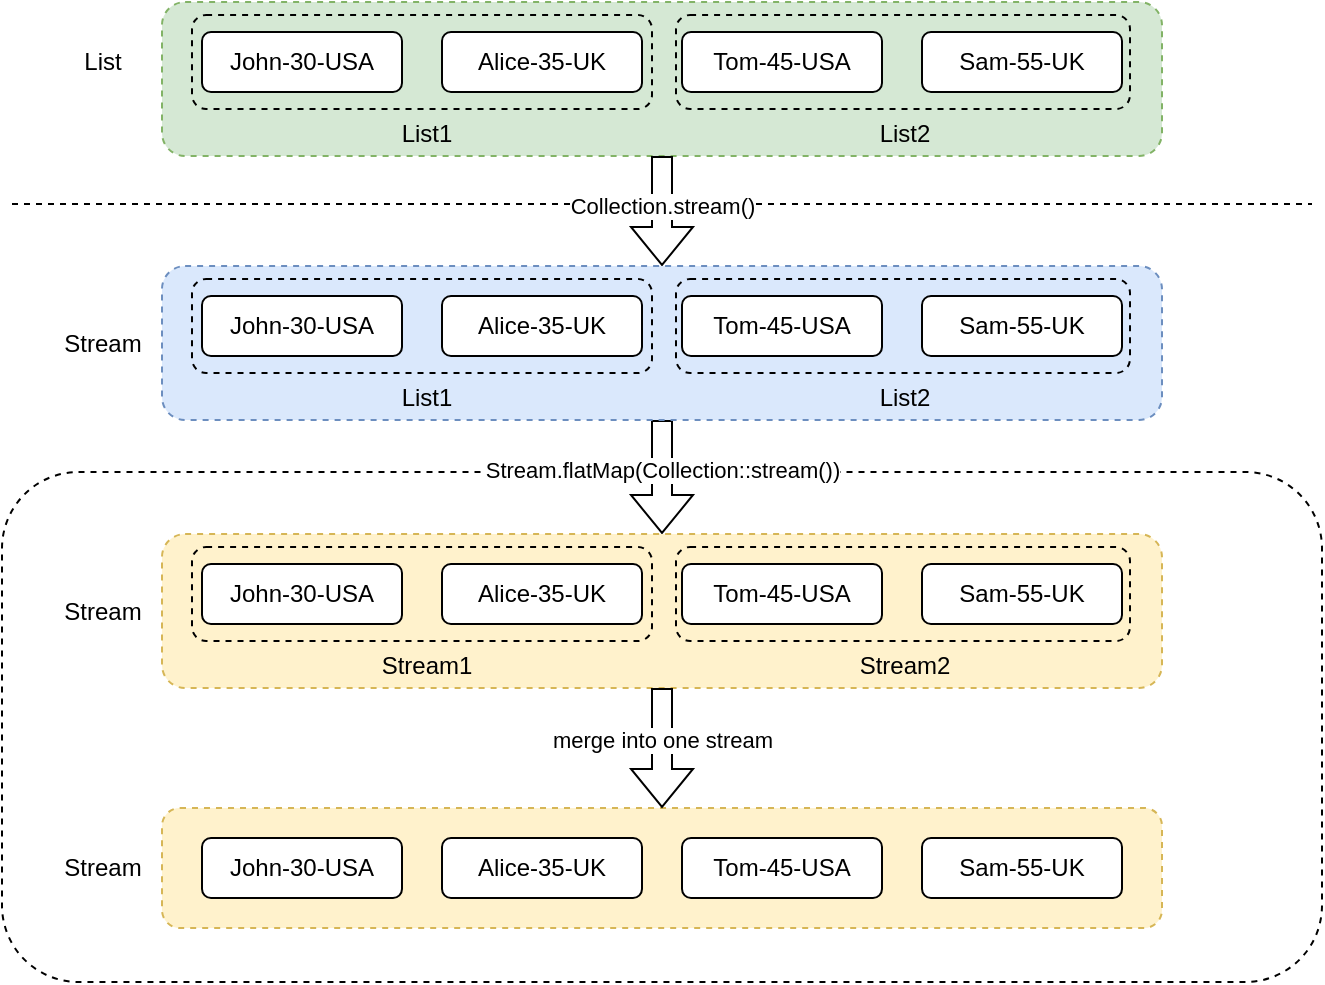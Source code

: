 <mxfile version="24.5.1" type="device">
  <diagram name="第 1 页" id="ucdzHPmyJ2J6GfFSBA6N">
    <mxGraphModel dx="708" dy="532" grid="1" gridSize="10" guides="1" tooltips="1" connect="1" arrows="1" fold="1" page="1" pageScale="1" pageWidth="1169" pageHeight="827" math="0" shadow="0">
      <root>
        <mxCell id="0" />
        <mxCell id="1" parent="0" />
        <mxCell id="biIRqhmJbugQj_Tld155-61" value="" style="rounded=1;whiteSpace=wrap;html=1;fillColor=none;dashed=1;" vertex="1" parent="1">
          <mxGeometry x="30" y="255" width="660" height="255" as="geometry" />
        </mxCell>
        <mxCell id="biIRqhmJbugQj_Tld155-1" value="List" style="text;html=1;align=center;verticalAlign=middle;resizable=0;points=[];autosize=1;strokeColor=none;fillColor=none;comic=0;jiggle=2;enumerate=0;backgroundOutline=0;" vertex="1" parent="1">
          <mxGeometry x="60" y="35" width="40" height="30" as="geometry" />
        </mxCell>
        <mxCell id="biIRqhmJbugQj_Tld155-2" value="" style="rounded=1;whiteSpace=wrap;html=1;dashed=1;fillColor=#d5e8d4;strokeColor=#82b366;comic=0;jiggle=2;enumerate=0;backgroundOutline=0;" vertex="1" parent="1">
          <mxGeometry x="110" y="20" width="500" height="77" as="geometry" />
        </mxCell>
        <mxCell id="biIRqhmJbugQj_Tld155-3" value="John-30-USA" style="rounded=1;whiteSpace=wrap;html=1;comic=0;jiggle=2;enumerate=0;backgroundOutline=0;" vertex="1" parent="1">
          <mxGeometry x="130" y="35" width="100" height="30" as="geometry" />
        </mxCell>
        <mxCell id="biIRqhmJbugQj_Tld155-4" value="Alice-35-UK" style="rounded=1;whiteSpace=wrap;html=1;comic=0;jiggle=2;enumerate=0;backgroundOutline=0;" vertex="1" parent="1">
          <mxGeometry x="250" y="35" width="100" height="30" as="geometry" />
        </mxCell>
        <mxCell id="biIRqhmJbugQj_Tld155-5" value="Tom-45-USA" style="rounded=1;whiteSpace=wrap;html=1;comic=0;jiggle=2;enumerate=0;backgroundOutline=0;" vertex="1" parent="1">
          <mxGeometry x="370" y="35" width="100" height="30" as="geometry" />
        </mxCell>
        <mxCell id="biIRqhmJbugQj_Tld155-6" value="Sam-55-UK" style="rounded=1;whiteSpace=wrap;html=1;comic=0;jiggle=2;enumerate=0;backgroundOutline=0;" vertex="1" parent="1">
          <mxGeometry x="490" y="35" width="100" height="30" as="geometry" />
        </mxCell>
        <mxCell id="biIRqhmJbugQj_Tld155-8" value="Stream" style="text;html=1;align=center;verticalAlign=middle;resizable=0;points=[];autosize=1;strokeColor=none;fillColor=none;comic=0;jiggle=2;enumerate=0;backgroundOutline=0;" vertex="1" parent="1">
          <mxGeometry x="50" y="175.5" width="60" height="30" as="geometry" />
        </mxCell>
        <mxCell id="biIRqhmJbugQj_Tld155-14" value="" style="endArrow=none;dashed=1;html=1;rounded=0;strokeWidth=1;comic=0;jiggle=2;enumerate=0;backgroundOutline=0;" edge="1" parent="1">
          <mxGeometry width="50" height="50" relative="1" as="geometry">
            <mxPoint x="35" y="121" as="sourcePoint" />
            <mxPoint x="685" y="121" as="targetPoint" />
          </mxGeometry>
        </mxCell>
        <mxCell id="biIRqhmJbugQj_Tld155-15" value="" style="shape=flexArrow;endArrow=classic;html=1;rounded=0;entryX=0.5;entryY=0;entryDx=0;entryDy=0;exitX=0.5;exitY=1;exitDx=0;exitDy=0;comic=0;jiggle=2;enumerate=0;backgroundOutline=0;" edge="1" parent="1" source="biIRqhmJbugQj_Tld155-2" target="biIRqhmJbugQj_Tld155-30">
          <mxGeometry width="50" height="50" relative="1" as="geometry">
            <mxPoint x="320" y="150" as="sourcePoint" />
            <mxPoint x="360" y="157" as="targetPoint" />
          </mxGeometry>
        </mxCell>
        <mxCell id="biIRqhmJbugQj_Tld155-16" value="Collection.stream()" style="edgeLabel;html=1;align=center;verticalAlign=middle;resizable=0;points=[];comic=0;jiggle=2;enumerate=0;backgroundOutline=0;" vertex="1" connectable="0" parent="biIRqhmJbugQj_Tld155-15">
          <mxGeometry x="-0.431" y="1" relative="1" as="geometry">
            <mxPoint x="-1" y="9" as="offset" />
          </mxGeometry>
        </mxCell>
        <mxCell id="biIRqhmJbugQj_Tld155-24" value="" style="shape=flexArrow;endArrow=classic;html=1;rounded=0;entryX=0.5;entryY=0;entryDx=0;entryDy=0;exitX=0.5;exitY=1;exitDx=0;exitDy=0;comic=0;jiggle=2;enumerate=0;backgroundOutline=0;" edge="1" parent="1" target="biIRqhmJbugQj_Tld155-40" source="biIRqhmJbugQj_Tld155-30">
          <mxGeometry width="50" height="50" relative="1" as="geometry">
            <mxPoint x="360" y="247" as="sourcePoint" />
            <mxPoint x="360" y="312" as="targetPoint" />
          </mxGeometry>
        </mxCell>
        <mxCell id="biIRqhmJbugQj_Tld155-25" value="Stream.flatMap(Collection::stream())" style="edgeLabel;html=1;align=center;verticalAlign=middle;resizable=0;points=[];comic=0;jiggle=2;enumerate=0;backgroundOutline=0;" vertex="1" connectable="0" parent="biIRqhmJbugQj_Tld155-24">
          <mxGeometry x="-0.431" y="1" relative="1" as="geometry">
            <mxPoint x="-1" y="9" as="offset" />
          </mxGeometry>
        </mxCell>
        <mxCell id="biIRqhmJbugQj_Tld155-26" value="" style="rounded=1;whiteSpace=wrap;html=1;fillColor=none;dashed=1;" vertex="1" parent="1">
          <mxGeometry x="125" y="26.5" width="230" height="47" as="geometry" />
        </mxCell>
        <mxCell id="biIRqhmJbugQj_Tld155-27" value="List1" style="text;html=1;align=center;verticalAlign=middle;resizable=0;points=[];autosize=1;strokeColor=none;fillColor=none;" vertex="1" parent="1">
          <mxGeometry x="217" y="70.5" width="50" height="30" as="geometry" />
        </mxCell>
        <mxCell id="biIRqhmJbugQj_Tld155-28" value="" style="rounded=1;whiteSpace=wrap;html=1;fillColor=none;dashed=1;" vertex="1" parent="1">
          <mxGeometry x="367" y="26.5" width="227" height="47" as="geometry" />
        </mxCell>
        <mxCell id="biIRqhmJbugQj_Tld155-29" value="List2" style="text;html=1;align=center;verticalAlign=middle;resizable=0;points=[];autosize=1;strokeColor=none;fillColor=none;" vertex="1" parent="1">
          <mxGeometry x="455.5" y="70.5" width="50" height="30" as="geometry" />
        </mxCell>
        <mxCell id="biIRqhmJbugQj_Tld155-30" value="" style="rounded=1;whiteSpace=wrap;html=1;dashed=1;fillColor=#dae8fc;strokeColor=#6c8ebf;comic=0;jiggle=2;enumerate=0;backgroundOutline=0;" vertex="1" parent="1">
          <mxGeometry x="110" y="152" width="500" height="77" as="geometry" />
        </mxCell>
        <mxCell id="biIRqhmJbugQj_Tld155-31" value="John-30-USA" style="rounded=1;whiteSpace=wrap;html=1;comic=0;jiggle=2;enumerate=0;backgroundOutline=0;" vertex="1" parent="1">
          <mxGeometry x="130" y="167" width="100" height="30" as="geometry" />
        </mxCell>
        <mxCell id="biIRqhmJbugQj_Tld155-32" value="Alice-35-UK" style="rounded=1;whiteSpace=wrap;html=1;comic=0;jiggle=2;enumerate=0;backgroundOutline=0;" vertex="1" parent="1">
          <mxGeometry x="250" y="167" width="100" height="30" as="geometry" />
        </mxCell>
        <mxCell id="biIRqhmJbugQj_Tld155-33" value="Tom-45-USA" style="rounded=1;whiteSpace=wrap;html=1;comic=0;jiggle=2;enumerate=0;backgroundOutline=0;" vertex="1" parent="1">
          <mxGeometry x="370" y="167" width="100" height="30" as="geometry" />
        </mxCell>
        <mxCell id="biIRqhmJbugQj_Tld155-34" value="Sam-55-UK" style="rounded=1;whiteSpace=wrap;html=1;comic=0;jiggle=2;enumerate=0;backgroundOutline=0;" vertex="1" parent="1">
          <mxGeometry x="490" y="167" width="100" height="30" as="geometry" />
        </mxCell>
        <mxCell id="biIRqhmJbugQj_Tld155-35" value="" style="rounded=1;whiteSpace=wrap;html=1;fillColor=none;dashed=1;" vertex="1" parent="1">
          <mxGeometry x="125" y="158.5" width="230" height="47" as="geometry" />
        </mxCell>
        <mxCell id="biIRqhmJbugQj_Tld155-36" value="List1" style="text;html=1;align=center;verticalAlign=middle;resizable=0;points=[];autosize=1;strokeColor=none;fillColor=none;" vertex="1" parent="1">
          <mxGeometry x="217" y="202.5" width="50" height="30" as="geometry" />
        </mxCell>
        <mxCell id="biIRqhmJbugQj_Tld155-37" value="" style="rounded=1;whiteSpace=wrap;html=1;fillColor=none;dashed=1;" vertex="1" parent="1">
          <mxGeometry x="367" y="158.5" width="227" height="47" as="geometry" />
        </mxCell>
        <mxCell id="biIRqhmJbugQj_Tld155-38" value="List2" style="text;html=1;align=center;verticalAlign=middle;resizable=0;points=[];autosize=1;strokeColor=none;fillColor=none;" vertex="1" parent="1">
          <mxGeometry x="455.5" y="202.5" width="50" height="30" as="geometry" />
        </mxCell>
        <mxCell id="biIRqhmJbugQj_Tld155-39" value="Stream" style="text;html=1;align=center;verticalAlign=middle;resizable=0;points=[];autosize=1;strokeColor=none;fillColor=none;comic=0;jiggle=2;enumerate=0;backgroundOutline=0;" vertex="1" parent="1">
          <mxGeometry x="50" y="309.5" width="60" height="30" as="geometry" />
        </mxCell>
        <mxCell id="biIRqhmJbugQj_Tld155-40" value="" style="rounded=1;whiteSpace=wrap;html=1;dashed=1;fillColor=#fff2cc;strokeColor=#d6b656;comic=0;jiggle=2;enumerate=0;backgroundOutline=0;" vertex="1" parent="1">
          <mxGeometry x="110" y="286" width="500" height="77" as="geometry" />
        </mxCell>
        <mxCell id="biIRqhmJbugQj_Tld155-41" value="John-30-USA" style="rounded=1;whiteSpace=wrap;html=1;comic=0;jiggle=2;enumerate=0;backgroundOutline=0;" vertex="1" parent="1">
          <mxGeometry x="130" y="301" width="100" height="30" as="geometry" />
        </mxCell>
        <mxCell id="biIRqhmJbugQj_Tld155-42" value="Alice-35-UK" style="rounded=1;whiteSpace=wrap;html=1;comic=0;jiggle=2;enumerate=0;backgroundOutline=0;" vertex="1" parent="1">
          <mxGeometry x="250" y="301" width="100" height="30" as="geometry" />
        </mxCell>
        <mxCell id="biIRqhmJbugQj_Tld155-43" value="Tom-45-USA" style="rounded=1;whiteSpace=wrap;html=1;comic=0;jiggle=2;enumerate=0;backgroundOutline=0;" vertex="1" parent="1">
          <mxGeometry x="370" y="301" width="100" height="30" as="geometry" />
        </mxCell>
        <mxCell id="biIRqhmJbugQj_Tld155-44" value="Sam-55-UK" style="rounded=1;whiteSpace=wrap;html=1;comic=0;jiggle=2;enumerate=0;backgroundOutline=0;" vertex="1" parent="1">
          <mxGeometry x="490" y="301" width="100" height="30" as="geometry" />
        </mxCell>
        <mxCell id="biIRqhmJbugQj_Tld155-45" value="" style="rounded=1;whiteSpace=wrap;html=1;fillColor=none;dashed=1;" vertex="1" parent="1">
          <mxGeometry x="125" y="292.5" width="230" height="47" as="geometry" />
        </mxCell>
        <mxCell id="biIRqhmJbugQj_Tld155-46" value="Stream1" style="text;html=1;align=center;verticalAlign=middle;resizable=0;points=[];autosize=1;strokeColor=none;fillColor=none;" vertex="1" parent="1">
          <mxGeometry x="207" y="336.5" width="70" height="30" as="geometry" />
        </mxCell>
        <mxCell id="biIRqhmJbugQj_Tld155-47" value="" style="rounded=1;whiteSpace=wrap;html=1;fillColor=none;dashed=1;" vertex="1" parent="1">
          <mxGeometry x="367" y="292.5" width="227" height="47" as="geometry" />
        </mxCell>
        <mxCell id="biIRqhmJbugQj_Tld155-48" value="Stream2" style="text;html=1;align=center;verticalAlign=middle;resizable=0;points=[];autosize=1;strokeColor=none;fillColor=none;" vertex="1" parent="1">
          <mxGeometry x="445.5" y="336.5" width="70" height="30" as="geometry" />
        </mxCell>
        <mxCell id="biIRqhmJbugQj_Tld155-49" value="Stream" style="text;html=1;align=center;verticalAlign=middle;resizable=0;points=[];autosize=1;strokeColor=none;fillColor=none;comic=0;jiggle=2;enumerate=0;backgroundOutline=0;" vertex="1" parent="1">
          <mxGeometry x="50" y="438" width="60" height="30" as="geometry" />
        </mxCell>
        <mxCell id="biIRqhmJbugQj_Tld155-50" value="" style="rounded=1;whiteSpace=wrap;html=1;dashed=1;fillColor=#fff2cc;strokeColor=#d6b656;comic=0;jiggle=2;enumerate=0;backgroundOutline=0;" vertex="1" parent="1">
          <mxGeometry x="110" y="423" width="500" height="60" as="geometry" />
        </mxCell>
        <mxCell id="biIRqhmJbugQj_Tld155-51" value="John-30-USA" style="rounded=1;whiteSpace=wrap;html=1;comic=0;jiggle=2;enumerate=0;backgroundOutline=0;" vertex="1" parent="1">
          <mxGeometry x="130" y="438" width="100" height="30" as="geometry" />
        </mxCell>
        <mxCell id="biIRqhmJbugQj_Tld155-52" value="Alice-35-UK" style="rounded=1;whiteSpace=wrap;html=1;comic=0;jiggle=2;enumerate=0;backgroundOutline=0;" vertex="1" parent="1">
          <mxGeometry x="250" y="438" width="100" height="30" as="geometry" />
        </mxCell>
        <mxCell id="biIRqhmJbugQj_Tld155-53" value="Tom-45-USA" style="rounded=1;whiteSpace=wrap;html=1;comic=0;jiggle=2;enumerate=0;backgroundOutline=0;" vertex="1" parent="1">
          <mxGeometry x="370" y="438" width="100" height="30" as="geometry" />
        </mxCell>
        <mxCell id="biIRqhmJbugQj_Tld155-54" value="Sam-55-UK" style="rounded=1;whiteSpace=wrap;html=1;comic=0;jiggle=2;enumerate=0;backgroundOutline=0;" vertex="1" parent="1">
          <mxGeometry x="490" y="438" width="100" height="30" as="geometry" />
        </mxCell>
        <mxCell id="biIRqhmJbugQj_Tld155-59" value="" style="shape=flexArrow;endArrow=classic;html=1;rounded=0;comic=0;jiggle=2;enumerate=0;backgroundOutline=0;entryX=0.5;entryY=0;entryDx=0;entryDy=0;" edge="1" parent="1" target="biIRqhmJbugQj_Tld155-50">
          <mxGeometry width="50" height="50" relative="1" as="geometry">
            <mxPoint x="360" y="363" as="sourcePoint" />
            <mxPoint x="360" y="413" as="targetPoint" />
          </mxGeometry>
        </mxCell>
        <mxCell id="biIRqhmJbugQj_Tld155-60" value="merge into one stream" style="edgeLabel;html=1;align=center;verticalAlign=middle;resizable=0;points=[];comic=0;jiggle=2;enumerate=0;backgroundOutline=0;" vertex="1" connectable="0" parent="biIRqhmJbugQj_Tld155-59">
          <mxGeometry x="-0.431" y="1" relative="1" as="geometry">
            <mxPoint x="-1" y="9" as="offset" />
          </mxGeometry>
        </mxCell>
      </root>
    </mxGraphModel>
  </diagram>
</mxfile>
